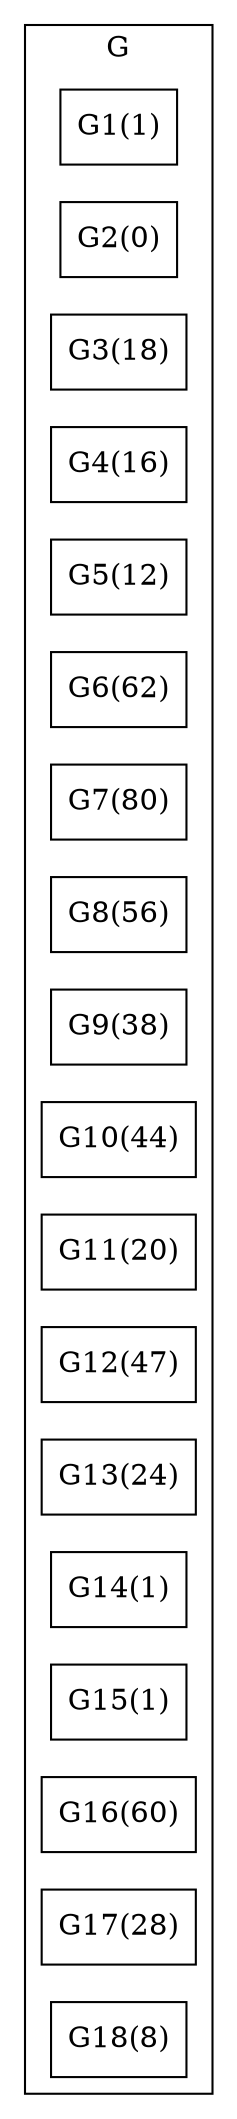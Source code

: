 strict graph BCG {
rankdir=LR;
splines=true;
ranksep="8 equally";
concentrate = true;
node [shape=rectangle];
subgraph cluster_G {
label = "G";
color=black;
rank="same"
G1 [label="G1(1)"];
G2 [label="G2(0)"];
G3 [label="G3(18)"];
G4 [label="G4(16)"];
G5 [label="G5(12)"];
G6 [label="G6(62)"];
G7 [label="G7(80)"];
G8 [label="G8(56)"];
G9 [label="G9(38)"];
G10 [label="G10(44)"];
G11 [label="G11(20)"];
G12 [label="G12(47)"];
G13 [label="G13(24)"];
G14 [label="G14(1)"];
G15 [label="G15(1)"];
G16 [label="G16(60)"];
G17 [label="G17(28)"];
G18 [label="G18(8)"];
}
subgraph cluster_P {
label = "P";
color="black";
rank="same"
}
}
